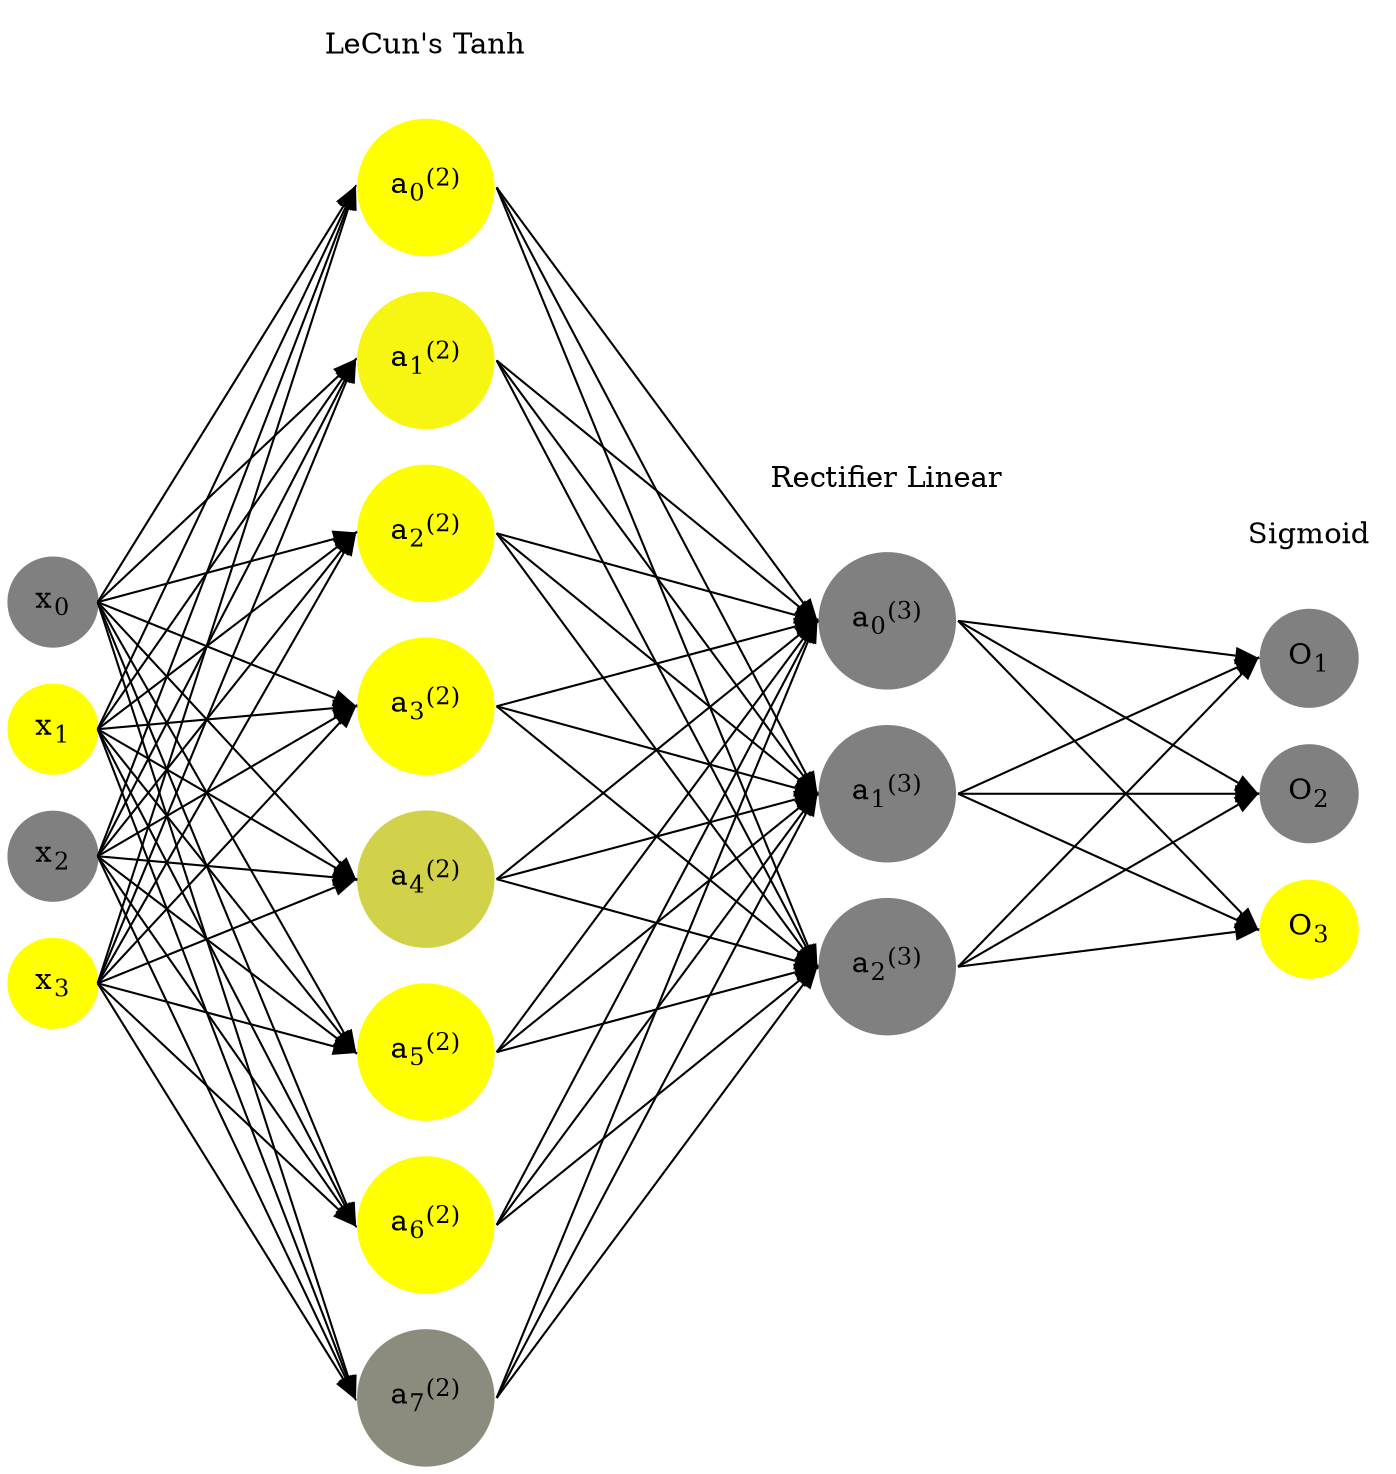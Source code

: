 digraph G {
	rankdir = LR;
	splines=false;
	edge[style=invis];
	ranksep= 1.4;
	{
	node [shape=circle, color="0.1667, 0.0, 0.5", style=filled, fillcolor="0.1667, 0.0, 0.5"];
	x0 [label=<x<sub>0</sub>>];
	}
	{
	node [shape=circle, color="0.1667, 1.0, 1.0", style=filled, fillcolor="0.1667, 1.0, 1.0"];
	x1 [label=<x<sub>1</sub>>];
	}
	{
	node [shape=circle, color="0.1667, 0.0, 0.5", style=filled, fillcolor="0.1667, 0.0, 0.5"];
	x2 [label=<x<sub>2</sub>>];
	}
	{
	node [shape=circle, color="0.1667, 1.0, 1.0", style=filled, fillcolor="0.1667, 1.0, 1.0"];
	x3 [label=<x<sub>3</sub>>];
	}
	{
	node [shape=circle, color="0.1667, 1.426401, 1.213200", style=filled, fillcolor="0.1667, 1.426401, 1.213200"];
	a02 [label=<a<sub>0</sub><sup>(2)</sup>>];
	}
	{
	node [shape=circle, color="0.1667, 0.922941, 0.961470", style=filled, fillcolor="0.1667, 0.922941, 0.961470"];
	a12 [label=<a<sub>1</sub><sup>(2)</sup>>];
	}
	{
	node [shape=circle, color="0.1667, 0.983499, 0.991750", style=filled, fillcolor="0.1667, 0.983499, 0.991750"];
	a22 [label=<a<sub>2</sub><sup>(2)</sup>>];
	}
	{
	node [shape=circle, color="0.1667, 1.557279, 1.278640", style=filled, fillcolor="0.1667, 1.557279, 1.278640"];
	a32 [label=<a<sub>3</sub><sup>(2)</sup>>];
	}
	{
	node [shape=circle, color="0.1667, 0.645941, 0.822971", style=filled, fillcolor="0.1667, 0.645941, 0.822971"];
	a42 [label=<a<sub>4</sub><sup>(2)</sup>>];
	}
	{
	node [shape=circle, color="0.1667, 1.013691, 1.006845", style=filled, fillcolor="0.1667, 1.013691, 1.006845"];
	a52 [label=<a<sub>5</sub><sup>(2)</sup>>];
	}
	{
	node [shape=circle, color="0.1667, 1.649456, 1.324728", style=filled, fillcolor="0.1667, 1.649456, 1.324728"];
	a62 [label=<a<sub>6</sub><sup>(2)</sup>>];
	}
	{
	node [shape=circle, color="0.1667, 0.097055, 0.548528", style=filled, fillcolor="0.1667, 0.097055, 0.548528"];
	a72 [label=<a<sub>7</sub><sup>(2)</sup>>];
	}
	{
	node [shape=circle, color="0.1667, 0.000000, 0.500000", style=filled, fillcolor="0.1667, 0.000000, 0.500000"];
	a03 [label=<a<sub>0</sub><sup>(3)</sup>>];
	}
	{
	node [shape=circle, color="0.1667, 0.000000, 0.500000", style=filled, fillcolor="0.1667, 0.000000, 0.500000"];
	a13 [label=<a<sub>1</sub><sup>(3)</sup>>];
	}
	{
	node [shape=circle, color="0.1667, 0.000000, 0.500000", style=filled, fillcolor="0.1667, 0.000000, 0.500000"];
	a23 [label=<a<sub>2</sub><sup>(3)</sup>>];
	}
	{
	node [shape=circle, color="0.1667, 0.0, 0.5", style=filled, fillcolor="0.1667, 0.0, 0.5"];
	O1 [label=<O<sub>1</sub>>];
	}
	{
	node [shape=circle, color="0.1667, 0.0, 0.5", style=filled, fillcolor="0.1667, 0.0, 0.5"];
	O2 [label=<O<sub>2</sub>>];
	}
	{
	node [shape=circle, color="0.1667, 1.0, 1.0", style=filled, fillcolor="0.1667, 1.0, 1.0"];
	O3 [label=<O<sub>3</sub>>];
	}
	{
	rank=same;
	x0->x1->x2->x3;
	}
	{
	rank=same;
	a02->a12->a22->a32->a42->a52->a62->a72;
	}
	{
	rank=same;
	a03->a13->a23;
	}
	{
	rank=same;
	O1->O2->O3;
	}
	l1 [shape=plaintext,label="LeCun's Tanh"];
	l1->a02;
	{rank=same; l1;a02};
	l2 [shape=plaintext,label="Rectifier Linear"];
	l2->a03;
	{rank=same; l2;a03};
	l3 [shape=plaintext,label="Sigmoid"];
	l3->O1;
	{rank=same; l3;O1};
edge[style=solid, tailport=e, headport=w];
	{x0;x1;x2;x3} -> {a02;a12;a22;a32;a42;a52;a62;a72};
	{a02;a12;a22;a32;a42;a52;a62;a72} -> {a03;a13;a23};
	{a03;a13;a23} -> {O1,O2,O3};
}